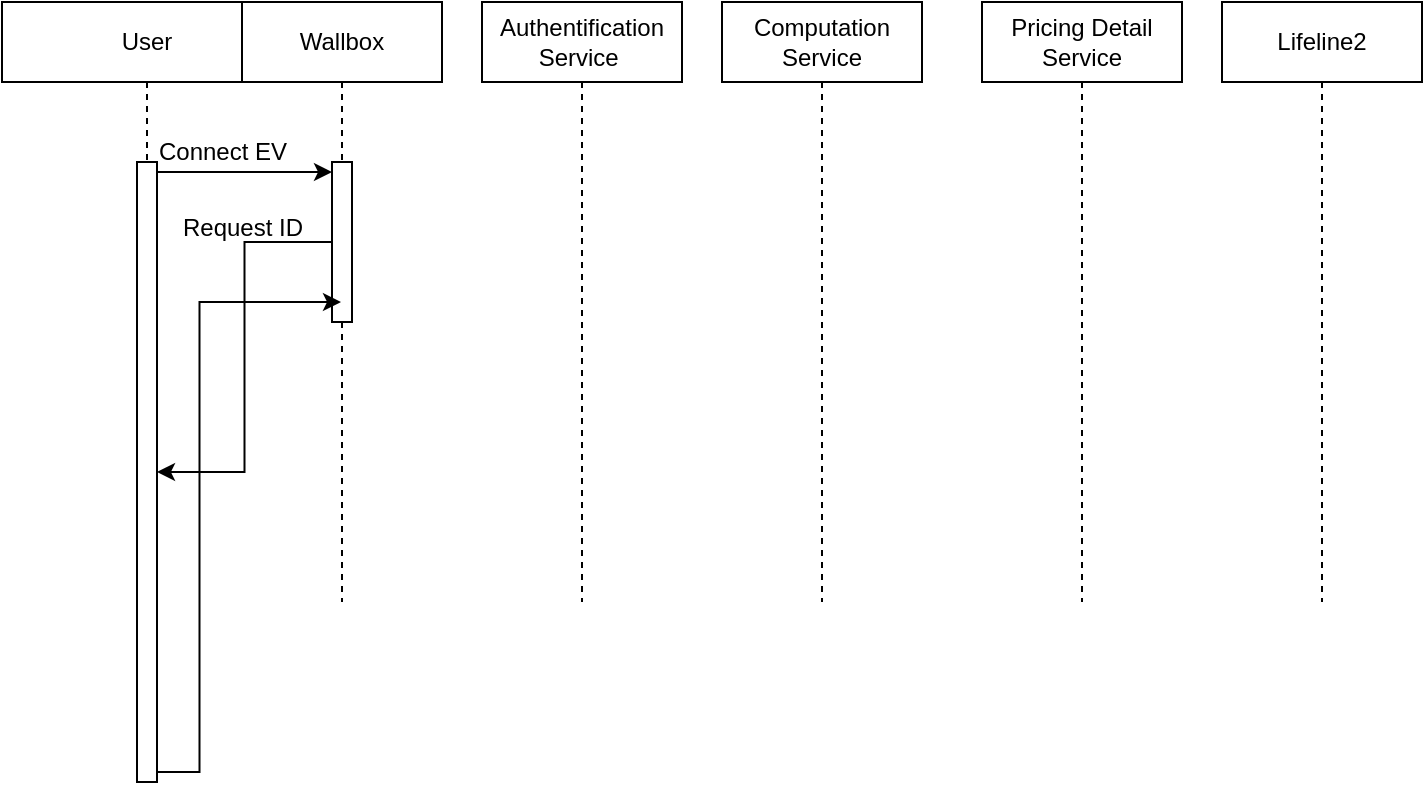 <mxfile version="27.0.1">
  <diagram name="Seite-1" id="xUGY20A24aMgXA-5y8M9">
    <mxGraphModel dx="817" dy="525" grid="1" gridSize="10" guides="1" tooltips="1" connect="1" arrows="1" fold="1" page="1" pageScale="1" pageWidth="827" pageHeight="1169" math="0" shadow="0">
      <root>
        <mxCell id="0" />
        <mxCell id="1" parent="0" />
        <mxCell id="PDnYwEm7jPVK2b2TpZhr-1" value="User" style="shape=umlLifeline;perimeter=lifelinePerimeter;whiteSpace=wrap;html=1;container=1;dropTarget=0;collapsible=0;recursiveResize=0;outlineConnect=0;portConstraint=eastwest;newEdgeStyle={&quot;edgeStyle&quot;:&quot;elbowEdgeStyle&quot;,&quot;elbow&quot;:&quot;vertical&quot;,&quot;curved&quot;:0,&quot;rounded&quot;:0};" vertex="1" parent="1">
          <mxGeometry x="40" y="20" width="145" height="390" as="geometry" />
        </mxCell>
        <mxCell id="PDnYwEm7jPVK2b2TpZhr-7" value="" style="html=1;points=[[0,0,0,0,5],[0,1,0,0,-5],[1,0,0,0,5],[1,1,0,0,-5]];perimeter=orthogonalPerimeter;outlineConnect=0;targetShapes=umlLifeline;portConstraint=eastwest;newEdgeStyle={&quot;curved&quot;:0,&quot;rounded&quot;:0};" vertex="1" parent="PDnYwEm7jPVK2b2TpZhr-1">
          <mxGeometry x="67.5" y="80" width="10" height="310" as="geometry" />
        </mxCell>
        <mxCell id="PDnYwEm7jPVK2b2TpZhr-2" value="Wallbox" style="shape=umlLifeline;perimeter=lifelinePerimeter;whiteSpace=wrap;html=1;container=1;dropTarget=0;collapsible=0;recursiveResize=0;outlineConnect=0;portConstraint=eastwest;newEdgeStyle={&quot;edgeStyle&quot;:&quot;elbowEdgeStyle&quot;,&quot;elbow&quot;:&quot;vertical&quot;,&quot;curved&quot;:0,&quot;rounded&quot;:0};" vertex="1" parent="1">
          <mxGeometry x="160" y="20" width="100" height="300" as="geometry" />
        </mxCell>
        <mxCell id="PDnYwEm7jPVK2b2TpZhr-8" value="" style="html=1;points=[[0,0,0,0,5],[0,1,0,0,-5],[1,0,0,0,5],[1,1,0,0,-5]];perimeter=orthogonalPerimeter;outlineConnect=0;targetShapes=umlLifeline;portConstraint=eastwest;newEdgeStyle={&quot;curved&quot;:0,&quot;rounded&quot;:0};" vertex="1" parent="PDnYwEm7jPVK2b2TpZhr-2">
          <mxGeometry x="45" y="80" width="10" height="80" as="geometry" />
        </mxCell>
        <mxCell id="PDnYwEm7jPVK2b2TpZhr-3" value="Authentification&lt;div&gt;Service&amp;nbsp;&lt;/div&gt;" style="shape=umlLifeline;perimeter=lifelinePerimeter;whiteSpace=wrap;html=1;container=1;dropTarget=0;collapsible=0;recursiveResize=0;outlineConnect=0;portConstraint=eastwest;newEdgeStyle={&quot;edgeStyle&quot;:&quot;elbowEdgeStyle&quot;,&quot;elbow&quot;:&quot;vertical&quot;,&quot;curved&quot;:0,&quot;rounded&quot;:0};" vertex="1" parent="1">
          <mxGeometry x="280" y="20" width="100" height="300" as="geometry" />
        </mxCell>
        <mxCell id="PDnYwEm7jPVK2b2TpZhr-4" value="Computation&lt;div&gt;Service&lt;/div&gt;" style="shape=umlLifeline;perimeter=lifelinePerimeter;whiteSpace=wrap;html=1;container=1;dropTarget=0;collapsible=0;recursiveResize=0;outlineConnect=0;portConstraint=eastwest;newEdgeStyle={&quot;edgeStyle&quot;:&quot;elbowEdgeStyle&quot;,&quot;elbow&quot;:&quot;vertical&quot;,&quot;curved&quot;:0,&quot;rounded&quot;:0};" vertex="1" parent="1">
          <mxGeometry x="400" y="20" width="100" height="300" as="geometry" />
        </mxCell>
        <mxCell id="PDnYwEm7jPVK2b2TpZhr-5" value="Pricing Detail Service" style="shape=umlLifeline;perimeter=lifelinePerimeter;whiteSpace=wrap;html=1;container=1;dropTarget=0;collapsible=0;recursiveResize=0;outlineConnect=0;portConstraint=eastwest;newEdgeStyle={&quot;edgeStyle&quot;:&quot;elbowEdgeStyle&quot;,&quot;elbow&quot;:&quot;vertical&quot;,&quot;curved&quot;:0,&quot;rounded&quot;:0};" vertex="1" parent="1">
          <mxGeometry x="530" y="20" width="100" height="300" as="geometry" />
        </mxCell>
        <mxCell id="PDnYwEm7jPVK2b2TpZhr-6" value="Lifeline2" style="shape=umlLifeline;perimeter=lifelinePerimeter;whiteSpace=wrap;html=1;container=1;dropTarget=0;collapsible=0;recursiveResize=0;outlineConnect=0;portConstraint=eastwest;newEdgeStyle={&quot;edgeStyle&quot;:&quot;elbowEdgeStyle&quot;,&quot;elbow&quot;:&quot;vertical&quot;,&quot;curved&quot;:0,&quot;rounded&quot;:0};" vertex="1" parent="1">
          <mxGeometry x="650" y="20" width="100" height="300" as="geometry" />
        </mxCell>
        <mxCell id="PDnYwEm7jPVK2b2TpZhr-9" value="" style="edgeStyle=orthogonalEdgeStyle;rounded=0;orthogonalLoop=1;jettySize=auto;html=1;curved=0;exitX=1;exitY=0;exitDx=0;exitDy=5;exitPerimeter=0;entryX=0;entryY=0;entryDx=0;entryDy=5;entryPerimeter=0;" edge="1" parent="1" source="PDnYwEm7jPVK2b2TpZhr-7" target="PDnYwEm7jPVK2b2TpZhr-8">
          <mxGeometry relative="1" as="geometry" />
        </mxCell>
        <mxCell id="PDnYwEm7jPVK2b2TpZhr-10" value="Connect EV" style="text;html=1;align=center;verticalAlign=middle;resizable=0;points=[];autosize=1;strokeColor=none;fillColor=none;" vertex="1" parent="1">
          <mxGeometry x="105" y="80" width="90" height="30" as="geometry" />
        </mxCell>
        <mxCell id="PDnYwEm7jPVK2b2TpZhr-11" style="edgeStyle=orthogonalEdgeStyle;rounded=0;orthogonalLoop=1;jettySize=auto;html=1;curved=0;" edge="1" parent="1" source="PDnYwEm7jPVK2b2TpZhr-8" target="PDnYwEm7jPVK2b2TpZhr-7">
          <mxGeometry relative="1" as="geometry" />
        </mxCell>
        <mxCell id="PDnYwEm7jPVK2b2TpZhr-12" value="Request ID" style="text;html=1;align=center;verticalAlign=middle;resizable=0;points=[];autosize=1;strokeColor=none;fillColor=none;" vertex="1" parent="1">
          <mxGeometry x="120" y="118" width="80" height="30" as="geometry" />
        </mxCell>
        <mxCell id="PDnYwEm7jPVK2b2TpZhr-13" style="edgeStyle=orthogonalEdgeStyle;rounded=0;orthogonalLoop=1;jettySize=auto;html=1;curved=0;exitX=1;exitY=1;exitDx=0;exitDy=-5;exitPerimeter=0;" edge="1" parent="1" source="PDnYwEm7jPVK2b2TpZhr-7" target="PDnYwEm7jPVK2b2TpZhr-2">
          <mxGeometry relative="1" as="geometry" />
        </mxCell>
      </root>
    </mxGraphModel>
  </diagram>
</mxfile>
